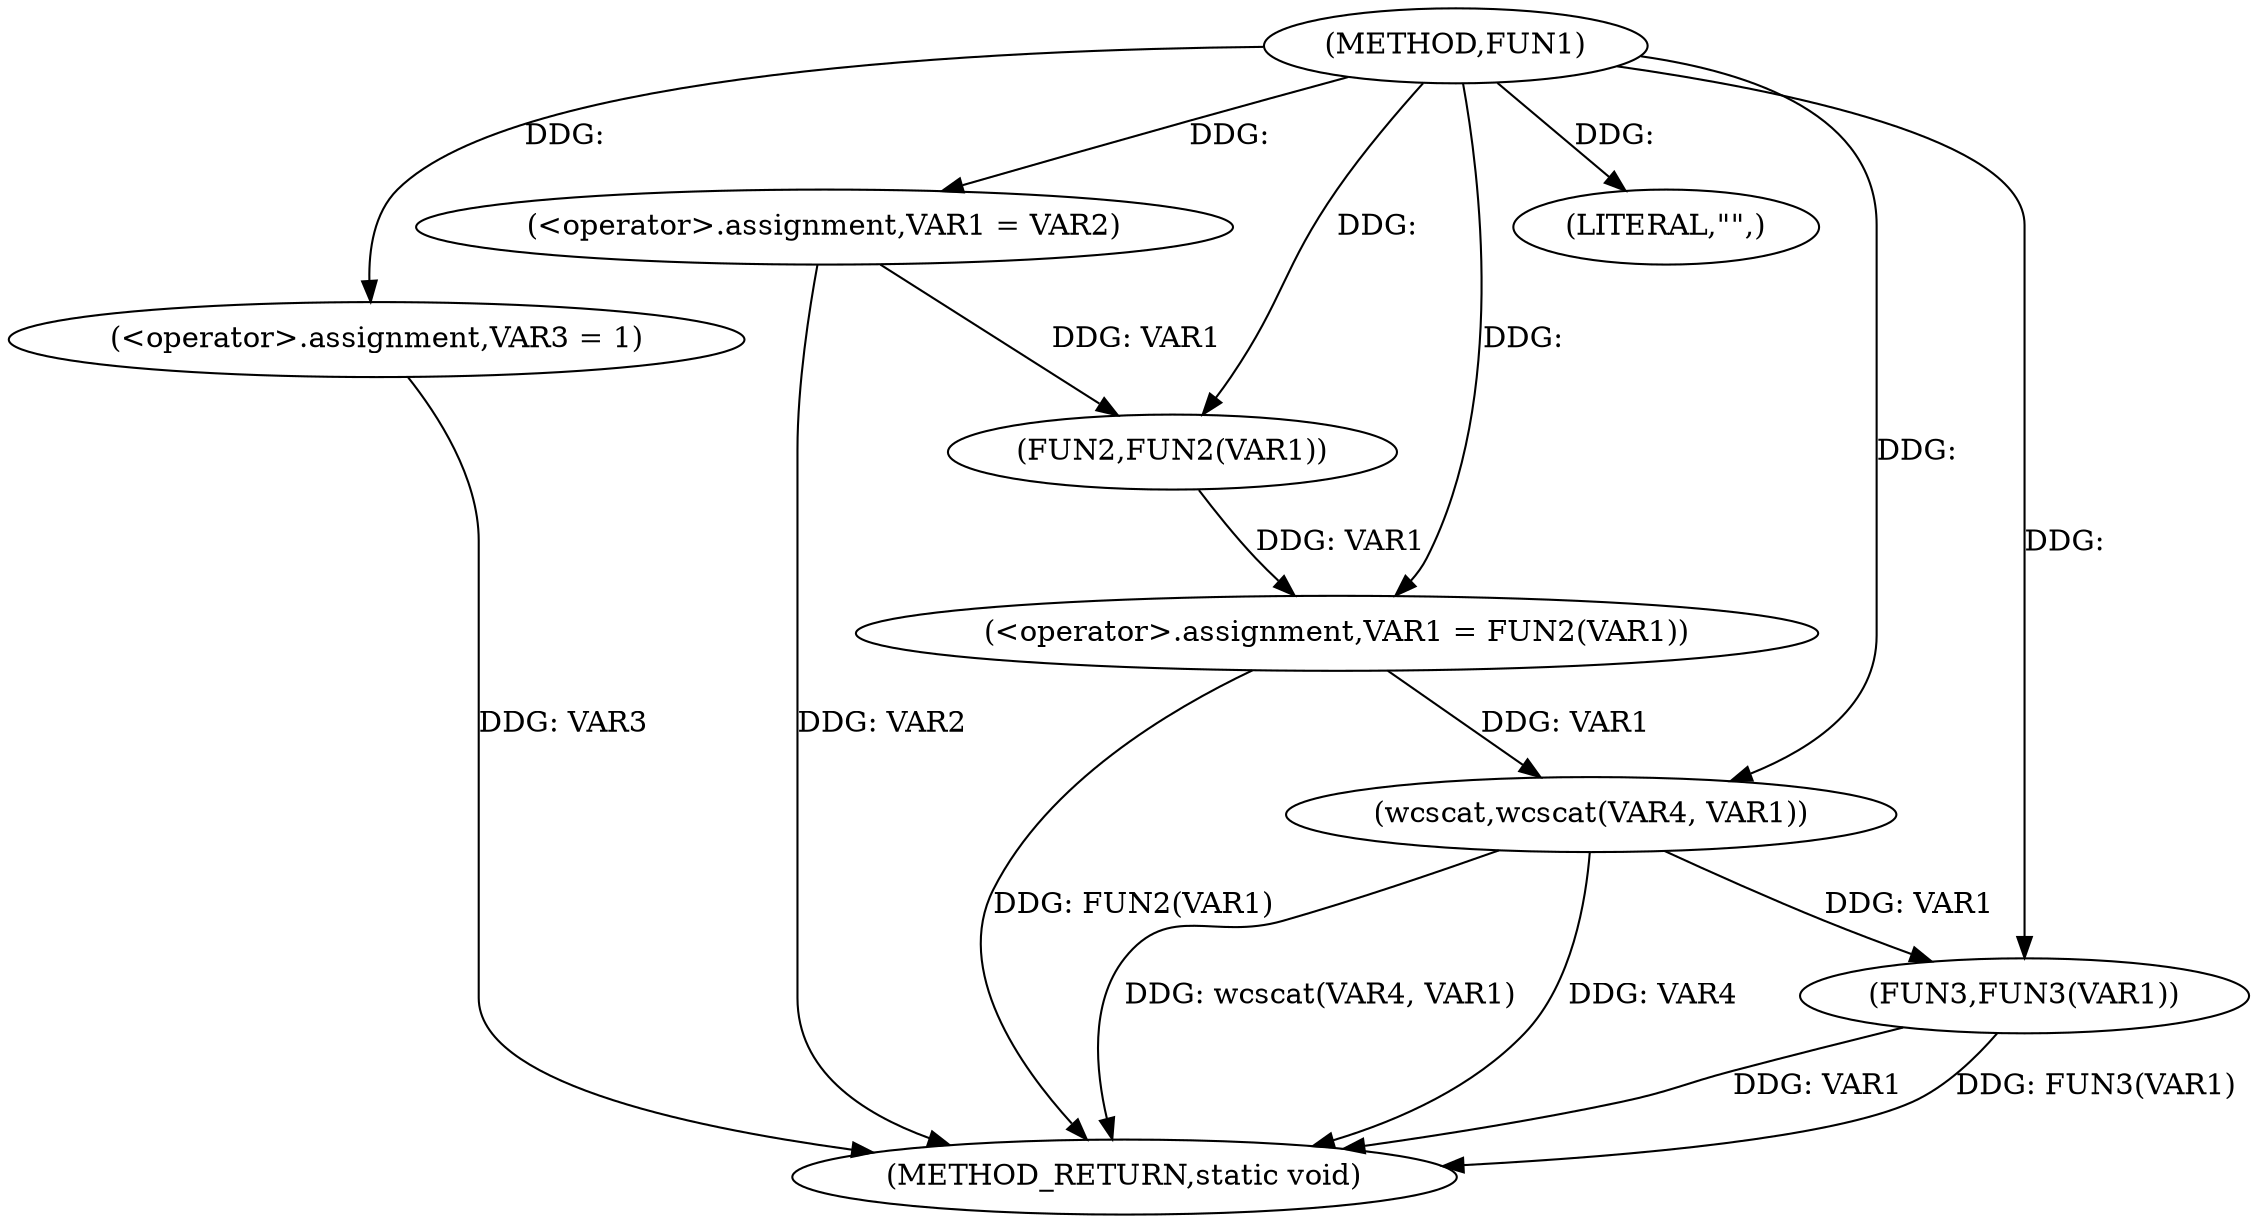digraph FUN1 {  
"1000100" [label = "(METHOD,FUN1)" ]
"1000121" [label = "(METHOD_RETURN,static void)" ]
"1000104" [label = "(<operator>.assignment,VAR1 = VAR2)" ]
"1000107" [label = "(<operator>.assignment,VAR3 = 1)" ]
"1000110" [label = "(<operator>.assignment,VAR1 = FUN2(VAR1))" ]
"1000112" [label = "(FUN2,FUN2(VAR1))" ]
"1000115" [label = "(LITERAL,\"\",)" ]
"1000116" [label = "(wcscat,wcscat(VAR4, VAR1))" ]
"1000119" [label = "(FUN3,FUN3(VAR1))" ]
  "1000116" -> "1000121"  [ label = "DDG: VAR4"] 
  "1000107" -> "1000121"  [ label = "DDG: VAR3"] 
  "1000110" -> "1000121"  [ label = "DDG: FUN2(VAR1)"] 
  "1000119" -> "1000121"  [ label = "DDG: FUN3(VAR1)"] 
  "1000116" -> "1000121"  [ label = "DDG: wcscat(VAR4, VAR1)"] 
  "1000104" -> "1000121"  [ label = "DDG: VAR2"] 
  "1000119" -> "1000121"  [ label = "DDG: VAR1"] 
  "1000100" -> "1000104"  [ label = "DDG: "] 
  "1000100" -> "1000107"  [ label = "DDG: "] 
  "1000112" -> "1000110"  [ label = "DDG: VAR1"] 
  "1000100" -> "1000110"  [ label = "DDG: "] 
  "1000104" -> "1000112"  [ label = "DDG: VAR1"] 
  "1000100" -> "1000112"  [ label = "DDG: "] 
  "1000100" -> "1000115"  [ label = "DDG: "] 
  "1000100" -> "1000116"  [ label = "DDG: "] 
  "1000110" -> "1000116"  [ label = "DDG: VAR1"] 
  "1000116" -> "1000119"  [ label = "DDG: VAR1"] 
  "1000100" -> "1000119"  [ label = "DDG: "] 
}
